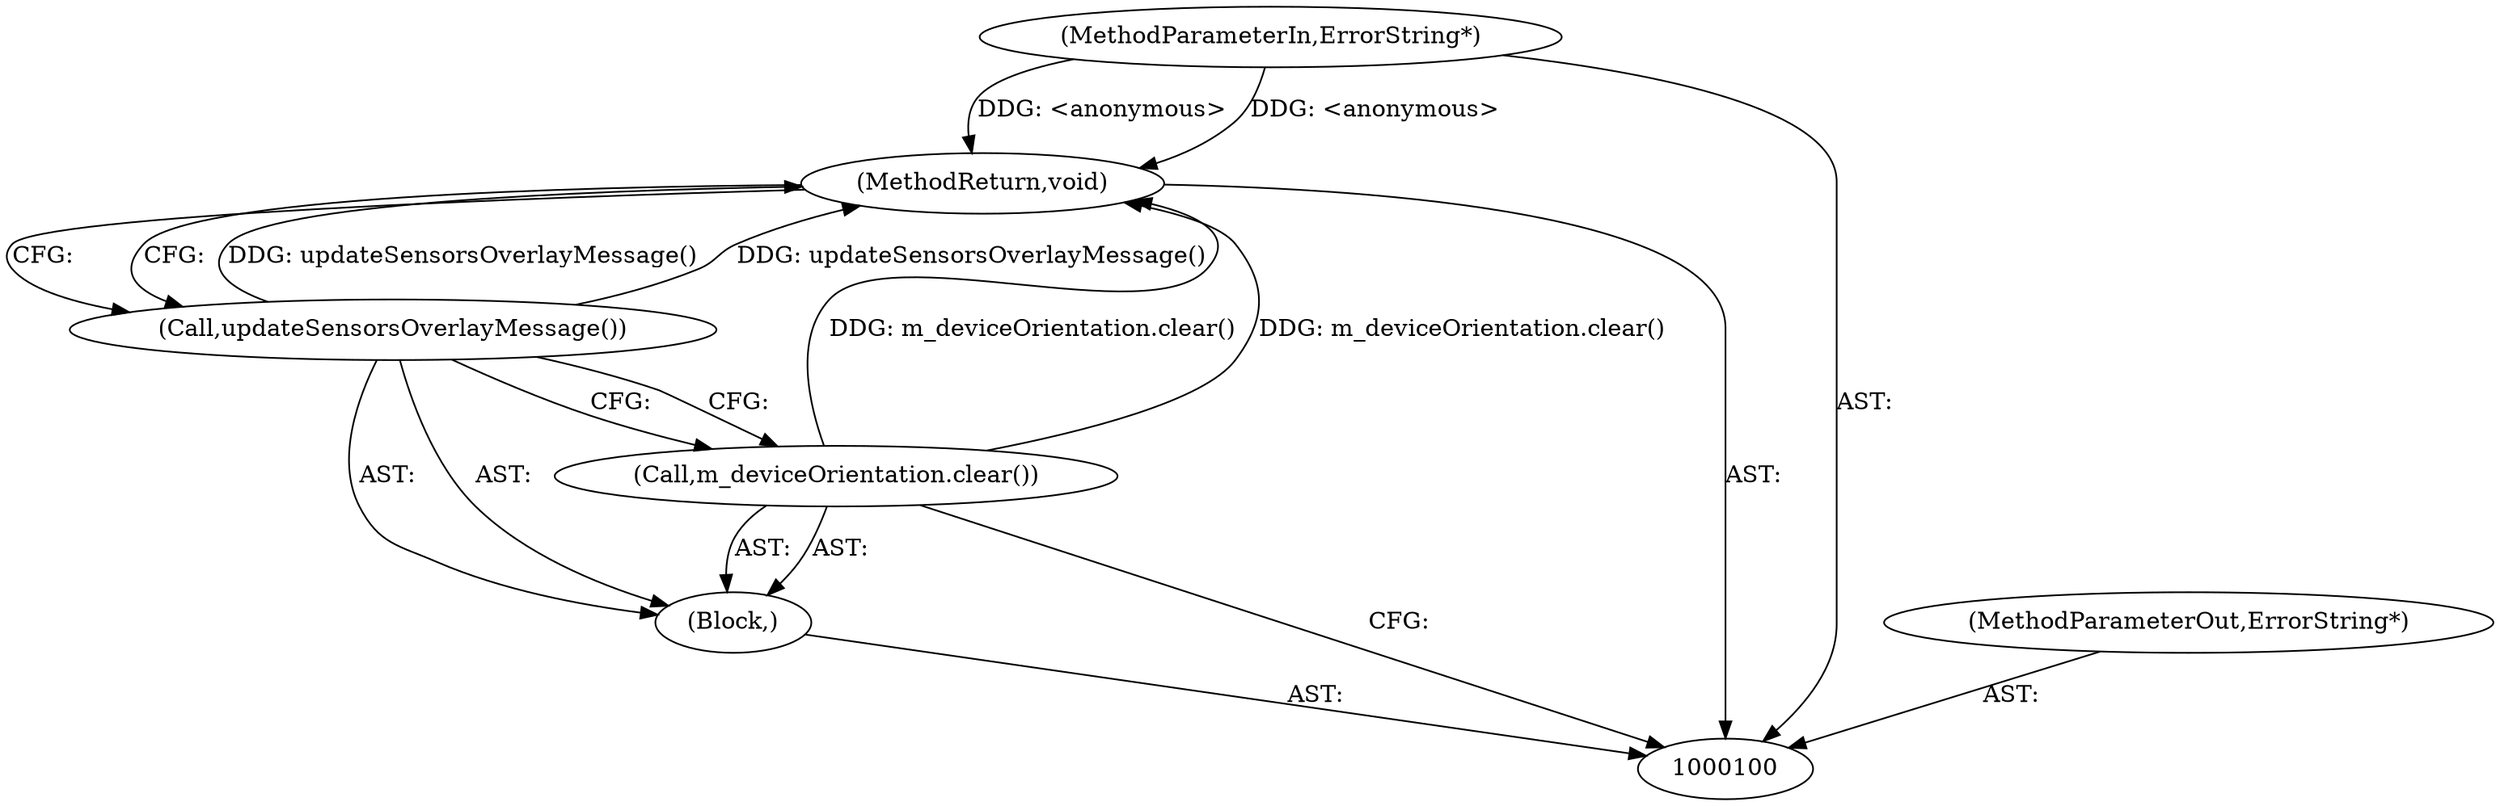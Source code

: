 digraph "1_Chrome_d4cd2b2c0953ad7e9fa988c234eb9361be80fe81_7" {
"1000105" [label="(MethodReturn,void)"];
"1000101" [label="(MethodParameterIn,ErrorString*)"];
"1000115" [label="(MethodParameterOut,ErrorString*)"];
"1000102" [label="(Block,)"];
"1000103" [label="(Call,m_deviceOrientation.clear())"];
"1000104" [label="(Call,updateSensorsOverlayMessage())"];
"1000105" -> "1000100"  [label="AST: "];
"1000105" -> "1000104"  [label="CFG: "];
"1000104" -> "1000105"  [label="DDG: updateSensorsOverlayMessage()"];
"1000103" -> "1000105"  [label="DDG: m_deviceOrientation.clear()"];
"1000101" -> "1000105"  [label="DDG: <anonymous>"];
"1000101" -> "1000100"  [label="AST: "];
"1000101" -> "1000105"  [label="DDG: <anonymous>"];
"1000115" -> "1000100"  [label="AST: "];
"1000102" -> "1000100"  [label="AST: "];
"1000103" -> "1000102"  [label="AST: "];
"1000104" -> "1000102"  [label="AST: "];
"1000103" -> "1000102"  [label="AST: "];
"1000103" -> "1000100"  [label="CFG: "];
"1000104" -> "1000103"  [label="CFG: "];
"1000103" -> "1000105"  [label="DDG: m_deviceOrientation.clear()"];
"1000104" -> "1000102"  [label="AST: "];
"1000104" -> "1000103"  [label="CFG: "];
"1000105" -> "1000104"  [label="CFG: "];
"1000104" -> "1000105"  [label="DDG: updateSensorsOverlayMessage()"];
}
